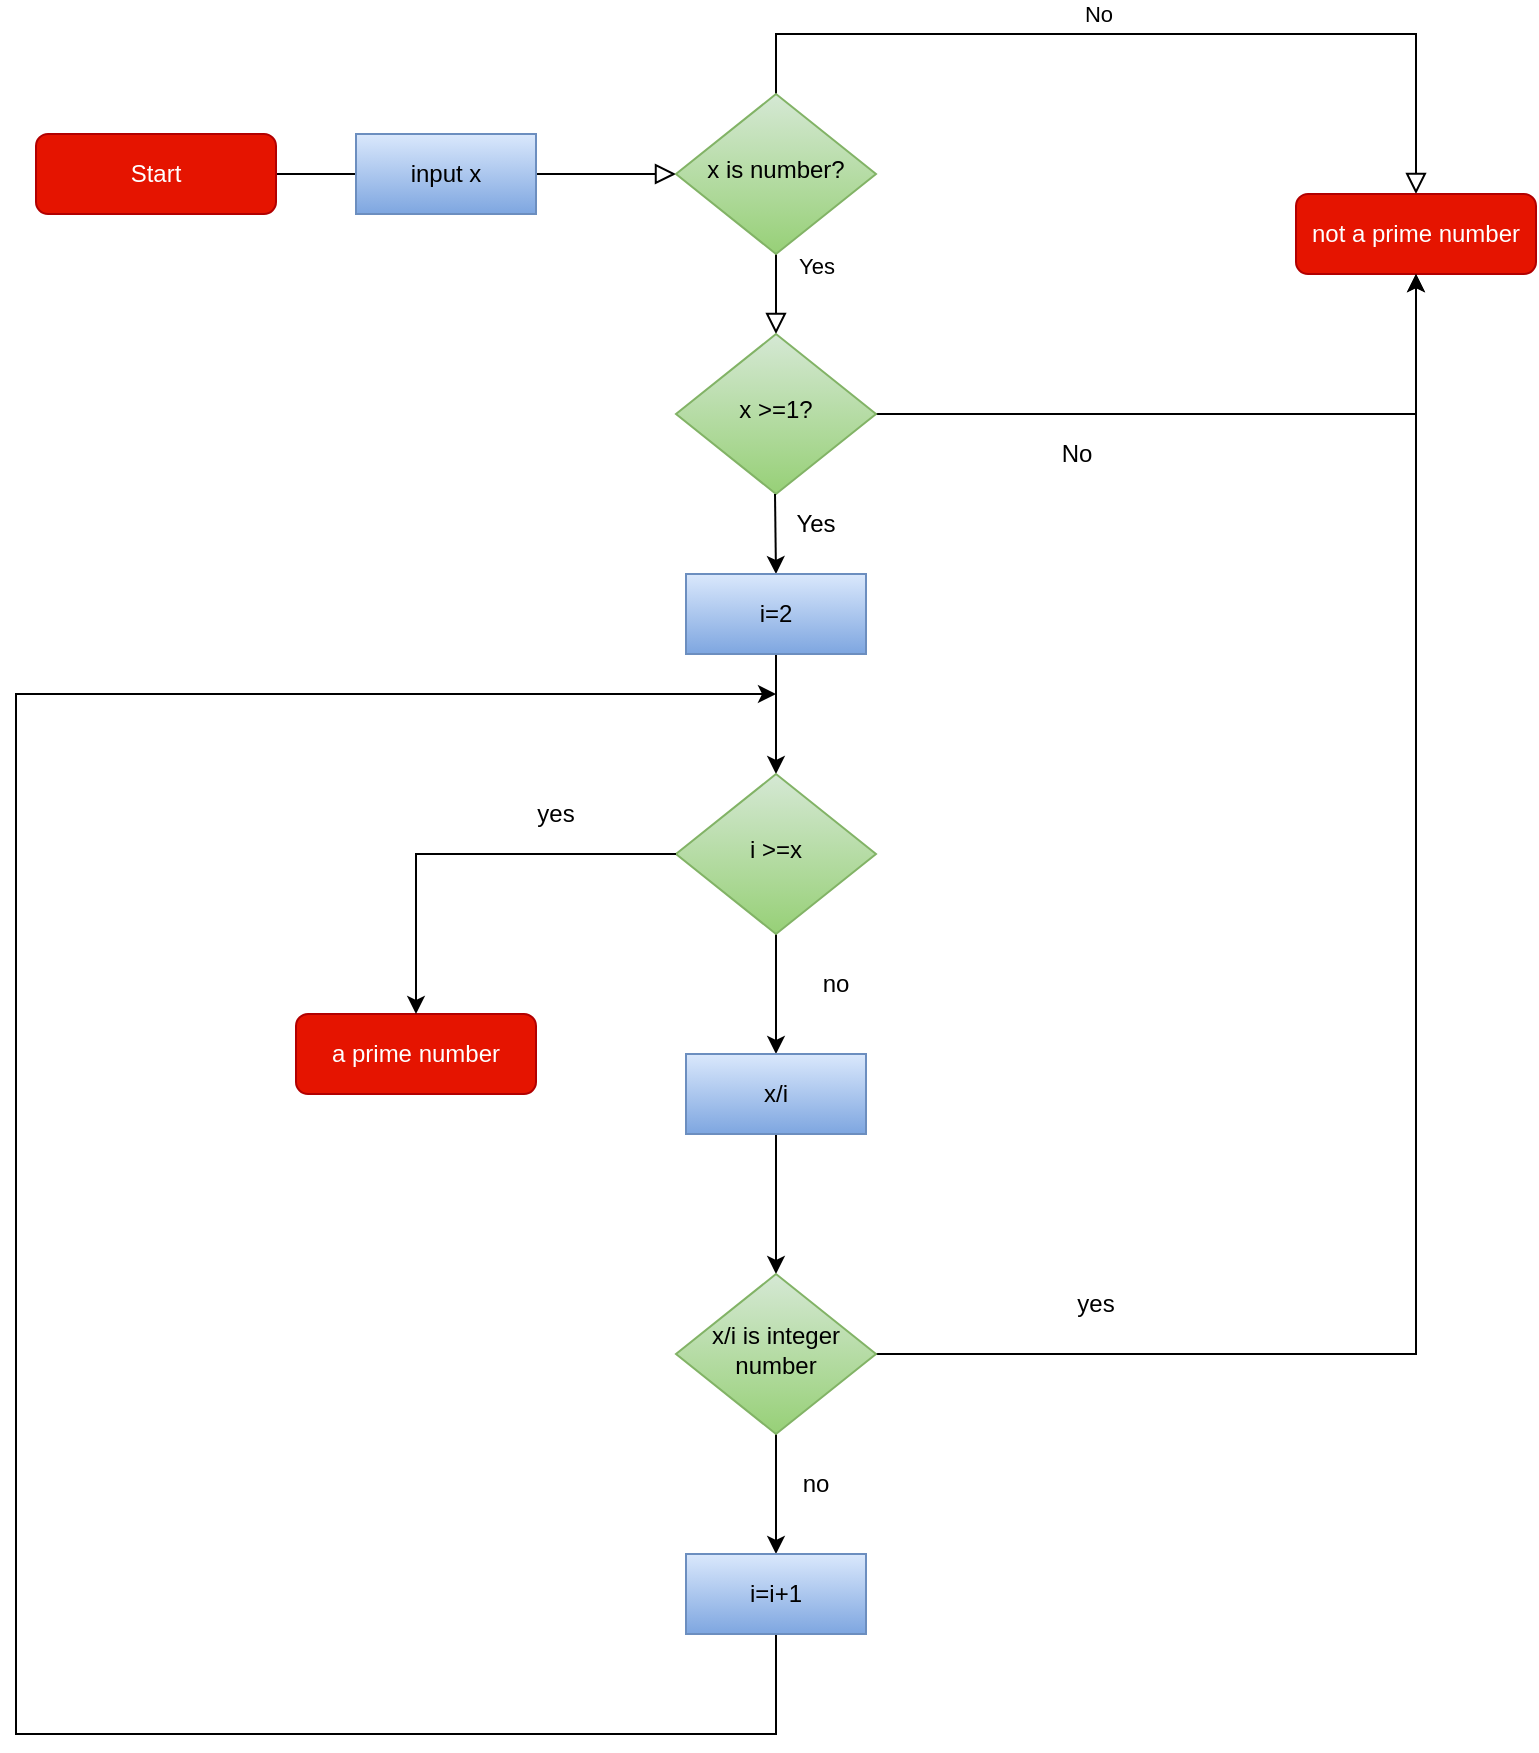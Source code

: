<mxfile version="20.8.5" type="github">
  <diagram id="C5RBs43oDa-KdzZeNtuy" name="Page-1">
    <mxGraphModel dx="794" dy="381" grid="1" gridSize="10" guides="1" tooltips="1" connect="1" arrows="1" fold="1" page="1" pageScale="1" pageWidth="827" pageHeight="1169" math="0" shadow="0">
      <root>
        <mxCell id="WIyWlLk6GJQsqaUBKTNV-0" />
        <mxCell id="WIyWlLk6GJQsqaUBKTNV-1" parent="WIyWlLk6GJQsqaUBKTNV-0" />
        <mxCell id="WIyWlLk6GJQsqaUBKTNV-2" value="" style="rounded=0;html=1;jettySize=auto;orthogonalLoop=1;fontSize=11;endArrow=block;endFill=0;endSize=8;strokeWidth=1;shadow=0;labelBackgroundColor=none;edgeStyle=orthogonalEdgeStyle;" parent="WIyWlLk6GJQsqaUBKTNV-1" source="WIyWlLk6GJQsqaUBKTNV-3" target="WIyWlLk6GJQsqaUBKTNV-6" edge="1">
          <mxGeometry relative="1" as="geometry" />
        </mxCell>
        <mxCell id="WIyWlLk6GJQsqaUBKTNV-3" value="Start" style="rounded=1;whiteSpace=wrap;html=1;fontSize=12;glass=0;strokeWidth=1;shadow=0;fillColor=#e51400;strokeColor=#B20000;fontColor=#ffffff;" parent="WIyWlLk6GJQsqaUBKTNV-1" vertex="1">
          <mxGeometry x="160" y="80" width="120" height="40" as="geometry" />
        </mxCell>
        <mxCell id="WIyWlLk6GJQsqaUBKTNV-4" value="Yes" style="rounded=0;html=1;jettySize=auto;orthogonalLoop=1;fontSize=11;endArrow=block;endFill=0;endSize=8;strokeWidth=1;shadow=0;labelBackgroundColor=none;edgeStyle=orthogonalEdgeStyle;" parent="WIyWlLk6GJQsqaUBKTNV-1" source="WIyWlLk6GJQsqaUBKTNV-6" target="WIyWlLk6GJQsqaUBKTNV-10" edge="1">
          <mxGeometry x="-0.727" y="20" relative="1" as="geometry">
            <mxPoint as="offset" />
            <Array as="points">
              <mxPoint x="530" y="190" />
              <mxPoint x="530" y="190" />
            </Array>
          </mxGeometry>
        </mxCell>
        <mxCell id="WIyWlLk6GJQsqaUBKTNV-5" value="No" style="edgeStyle=orthogonalEdgeStyle;rounded=0;html=1;jettySize=auto;orthogonalLoop=1;fontSize=11;endArrow=block;endFill=0;endSize=8;strokeWidth=1;shadow=0;labelBackgroundColor=none;" parent="WIyWlLk6GJQsqaUBKTNV-1" source="WIyWlLk6GJQsqaUBKTNV-6" target="WIyWlLk6GJQsqaUBKTNV-7" edge="1">
          <mxGeometry x="-0.111" y="10" relative="1" as="geometry">
            <mxPoint as="offset" />
            <Array as="points">
              <mxPoint x="530" y="30" />
              <mxPoint x="850" y="30" />
            </Array>
          </mxGeometry>
        </mxCell>
        <mxCell id="WIyWlLk6GJQsqaUBKTNV-6" value="x is number?" style="rhombus;whiteSpace=wrap;html=1;shadow=0;fontFamily=Helvetica;fontSize=12;align=center;strokeWidth=1;spacing=6;spacingTop=-4;fillColor=#d5e8d4;gradientColor=#97d077;strokeColor=#82b366;" parent="WIyWlLk6GJQsqaUBKTNV-1" vertex="1">
          <mxGeometry x="480" y="60" width="100" height="80" as="geometry" />
        </mxCell>
        <mxCell id="WIyWlLk6GJQsqaUBKTNV-7" value="not a prime number&lt;br&gt;" style="rounded=1;whiteSpace=wrap;html=1;fontSize=12;glass=0;strokeWidth=1;shadow=0;fillColor=#e51400;fontColor=#ffffff;strokeColor=#B20000;" parent="WIyWlLk6GJQsqaUBKTNV-1" vertex="1">
          <mxGeometry x="790" y="110" width="120" height="40" as="geometry" />
        </mxCell>
        <mxCell id="CMArrqhrJTumn_OAIbym-5" value="" style="edgeStyle=orthogonalEdgeStyle;rounded=0;orthogonalLoop=1;jettySize=auto;html=1;" edge="1" parent="WIyWlLk6GJQsqaUBKTNV-1" source="WIyWlLk6GJQsqaUBKTNV-10" target="WIyWlLk6GJQsqaUBKTNV-7">
          <mxGeometry relative="1" as="geometry">
            <mxPoint x="840" y="130" as="targetPoint" />
            <Array as="points">
              <mxPoint x="850" y="220" />
            </Array>
          </mxGeometry>
        </mxCell>
        <mxCell id="WIyWlLk6GJQsqaUBKTNV-10" value="x &amp;gt;=1?" style="rhombus;whiteSpace=wrap;html=1;shadow=0;fontFamily=Helvetica;fontSize=12;align=center;strokeWidth=1;spacing=6;spacingTop=-4;fillColor=#d5e8d4;gradientColor=#97d077;strokeColor=#82b366;" parent="WIyWlLk6GJQsqaUBKTNV-1" vertex="1">
          <mxGeometry x="480" y="180" width="100" height="80" as="geometry" />
        </mxCell>
        <mxCell id="WIyWlLk6GJQsqaUBKTNV-11" value="a prime number&lt;br&gt;" style="rounded=1;whiteSpace=wrap;html=1;fontSize=12;glass=0;strokeWidth=1;shadow=0;fillColor=#e51400;fontColor=#ffffff;strokeColor=#B20000;" parent="WIyWlLk6GJQsqaUBKTNV-1" vertex="1">
          <mxGeometry x="290" y="520" width="120" height="40" as="geometry" />
        </mxCell>
        <mxCell id="CMArrqhrJTumn_OAIbym-2" value="input x" style="rounded=0;whiteSpace=wrap;html=1;fillColor=#dae8fc;gradientColor=#7ea6e0;strokeColor=#6c8ebf;" vertex="1" parent="WIyWlLk6GJQsqaUBKTNV-1">
          <mxGeometry x="320" y="80" width="90" height="40" as="geometry" />
        </mxCell>
        <mxCell id="CMArrqhrJTumn_OAIbym-6" value="No&lt;br&gt;" style="text;html=1;align=center;verticalAlign=middle;resizable=0;points=[];autosize=1;strokeColor=none;fillColor=none;" vertex="1" parent="WIyWlLk6GJQsqaUBKTNV-1">
          <mxGeometry x="660" y="225" width="40" height="30" as="geometry" />
        </mxCell>
        <mxCell id="CMArrqhrJTumn_OAIbym-8" value="" style="endArrow=classic;html=1;rounded=0;" edge="1" parent="WIyWlLk6GJQsqaUBKTNV-1">
          <mxGeometry width="50" height="50" relative="1" as="geometry">
            <mxPoint x="529.5" y="260" as="sourcePoint" />
            <mxPoint x="530" y="300" as="targetPoint" />
          </mxGeometry>
        </mxCell>
        <mxCell id="CMArrqhrJTumn_OAIbym-13" value="" style="edgeStyle=orthogonalEdgeStyle;rounded=0;orthogonalLoop=1;jettySize=auto;html=1;" edge="1" parent="WIyWlLk6GJQsqaUBKTNV-1" source="CMArrqhrJTumn_OAIbym-10">
          <mxGeometry relative="1" as="geometry">
            <mxPoint x="530" y="400" as="targetPoint" />
          </mxGeometry>
        </mxCell>
        <mxCell id="CMArrqhrJTumn_OAIbym-10" value="i=2" style="rounded=0;whiteSpace=wrap;html=1;fillColor=#dae8fc;gradientColor=#7ea6e0;strokeColor=#6c8ebf;" vertex="1" parent="WIyWlLk6GJQsqaUBKTNV-1">
          <mxGeometry x="485" y="300" width="90" height="40" as="geometry" />
        </mxCell>
        <mxCell id="CMArrqhrJTumn_OAIbym-11" value="Yes&lt;br&gt;" style="text;html=1;strokeColor=none;fillColor=none;align=center;verticalAlign=middle;whiteSpace=wrap;rounded=0;" vertex="1" parent="WIyWlLk6GJQsqaUBKTNV-1">
          <mxGeometry x="520" y="260" width="60" height="30" as="geometry" />
        </mxCell>
        <mxCell id="CMArrqhrJTumn_OAIbym-19" value="" style="edgeStyle=orthogonalEdgeStyle;rounded=0;orthogonalLoop=1;jettySize=auto;html=1;" edge="1" parent="WIyWlLk6GJQsqaUBKTNV-1" source="CMArrqhrJTumn_OAIbym-15">
          <mxGeometry relative="1" as="geometry">
            <mxPoint x="530" y="540" as="targetPoint" />
          </mxGeometry>
        </mxCell>
        <mxCell id="CMArrqhrJTumn_OAIbym-15" value="i &amp;gt;=x" style="rhombus;whiteSpace=wrap;html=1;shadow=0;fontFamily=Helvetica;fontSize=12;align=center;strokeWidth=1;spacing=6;spacingTop=-4;fillColor=#d5e8d4;gradientColor=#97d077;strokeColor=#82b366;" vertex="1" parent="WIyWlLk6GJQsqaUBKTNV-1">
          <mxGeometry x="480" y="400" width="100" height="80" as="geometry" />
        </mxCell>
        <mxCell id="CMArrqhrJTumn_OAIbym-24" value="" style="edgeStyle=orthogonalEdgeStyle;rounded=0;orthogonalLoop=1;jettySize=auto;html=1;" edge="1" parent="WIyWlLk6GJQsqaUBKTNV-1" source="CMArrqhrJTumn_OAIbym-20">
          <mxGeometry relative="1" as="geometry">
            <mxPoint x="530" y="650" as="targetPoint" />
          </mxGeometry>
        </mxCell>
        <mxCell id="CMArrqhrJTumn_OAIbym-20" value="x/i" style="rounded=0;whiteSpace=wrap;html=1;fillColor=#dae8fc;gradientColor=#7ea6e0;strokeColor=#6c8ebf;" vertex="1" parent="WIyWlLk6GJQsqaUBKTNV-1">
          <mxGeometry x="485" y="540" width="90" height="40" as="geometry" />
        </mxCell>
        <mxCell id="CMArrqhrJTumn_OAIbym-21" value="yes&lt;br&gt;" style="text;html=1;strokeColor=none;fillColor=none;align=center;verticalAlign=middle;whiteSpace=wrap;rounded=0;" vertex="1" parent="WIyWlLk6GJQsqaUBKTNV-1">
          <mxGeometry x="390" y="405" width="60" height="30" as="geometry" />
        </mxCell>
        <mxCell id="CMArrqhrJTumn_OAIbym-22" value="no&lt;br&gt;" style="text;html=1;strokeColor=none;fillColor=none;align=center;verticalAlign=middle;whiteSpace=wrap;rounded=0;" vertex="1" parent="WIyWlLk6GJQsqaUBKTNV-1">
          <mxGeometry x="530" y="490" width="60" height="30" as="geometry" />
        </mxCell>
        <mxCell id="CMArrqhrJTumn_OAIbym-27" value="" style="edgeStyle=orthogonalEdgeStyle;rounded=0;orthogonalLoop=1;jettySize=auto;html=1;" edge="1" parent="WIyWlLk6GJQsqaUBKTNV-1" source="CMArrqhrJTumn_OAIbym-25" target="WIyWlLk6GJQsqaUBKTNV-7">
          <mxGeometry relative="1" as="geometry">
            <mxPoint x="920" y="230" as="targetPoint" />
            <Array as="points">
              <mxPoint x="850" y="690" />
            </Array>
          </mxGeometry>
        </mxCell>
        <mxCell id="CMArrqhrJTumn_OAIbym-32" value="" style="edgeStyle=orthogonalEdgeStyle;rounded=0;orthogonalLoop=1;jettySize=auto;html=1;entryX=0.5;entryY=0;entryDx=0;entryDy=0;" edge="1" parent="WIyWlLk6GJQsqaUBKTNV-1" source="CMArrqhrJTumn_OAIbym-25" target="CMArrqhrJTumn_OAIbym-33">
          <mxGeometry relative="1" as="geometry">
            <mxPoint x="530" y="820" as="targetPoint" />
          </mxGeometry>
        </mxCell>
        <mxCell id="CMArrqhrJTumn_OAIbym-25" value="x/i is integer number" style="rhombus;whiteSpace=wrap;html=1;shadow=0;fontFamily=Helvetica;fontSize=12;align=center;strokeWidth=1;spacing=6;spacingTop=-4;fillColor=#d5e8d4;gradientColor=#97d077;strokeColor=#82b366;" vertex="1" parent="WIyWlLk6GJQsqaUBKTNV-1">
          <mxGeometry x="480" y="650" width="100" height="80" as="geometry" />
        </mxCell>
        <mxCell id="CMArrqhrJTumn_OAIbym-29" value="" style="edgeStyle=none;orthogonalLoop=1;jettySize=auto;html=1;rounded=0;entryX=0.5;entryY=0;entryDx=0;entryDy=0;exitX=0;exitY=0.5;exitDx=0;exitDy=0;" edge="1" parent="WIyWlLk6GJQsqaUBKTNV-1" source="CMArrqhrJTumn_OAIbym-15" target="WIyWlLk6GJQsqaUBKTNV-11">
          <mxGeometry width="100" relative="1" as="geometry">
            <mxPoint x="390" y="440" as="sourcePoint" />
            <mxPoint x="490" y="440" as="targetPoint" />
            <Array as="points">
              <mxPoint x="350" y="440" />
            </Array>
          </mxGeometry>
        </mxCell>
        <mxCell id="CMArrqhrJTumn_OAIbym-30" value="yes" style="text;html=1;strokeColor=none;fillColor=none;align=center;verticalAlign=middle;whiteSpace=wrap;rounded=0;" vertex="1" parent="WIyWlLk6GJQsqaUBKTNV-1">
          <mxGeometry x="660" y="650" width="60" height="30" as="geometry" />
        </mxCell>
        <mxCell id="CMArrqhrJTumn_OAIbym-37" value="" style="edgeStyle=orthogonalEdgeStyle;rounded=0;orthogonalLoop=1;jettySize=auto;html=1;" edge="1" parent="WIyWlLk6GJQsqaUBKTNV-1" source="CMArrqhrJTumn_OAIbym-33">
          <mxGeometry relative="1" as="geometry">
            <mxPoint x="530" y="360" as="targetPoint" />
            <Array as="points">
              <mxPoint x="530" y="880" />
              <mxPoint x="150" y="880" />
            </Array>
          </mxGeometry>
        </mxCell>
        <mxCell id="CMArrqhrJTumn_OAIbym-33" value="i=i+1" style="rounded=0;whiteSpace=wrap;html=1;fillColor=#dae8fc;gradientColor=#7ea6e0;strokeColor=#6c8ebf;" vertex="1" parent="WIyWlLk6GJQsqaUBKTNV-1">
          <mxGeometry x="485" y="790" width="90" height="40" as="geometry" />
        </mxCell>
        <mxCell id="CMArrqhrJTumn_OAIbym-38" value="no&lt;br&gt;" style="text;html=1;strokeColor=none;fillColor=none;align=center;verticalAlign=middle;whiteSpace=wrap;rounded=0;" vertex="1" parent="WIyWlLk6GJQsqaUBKTNV-1">
          <mxGeometry x="520" y="740" width="60" height="30" as="geometry" />
        </mxCell>
      </root>
    </mxGraphModel>
  </diagram>
</mxfile>
